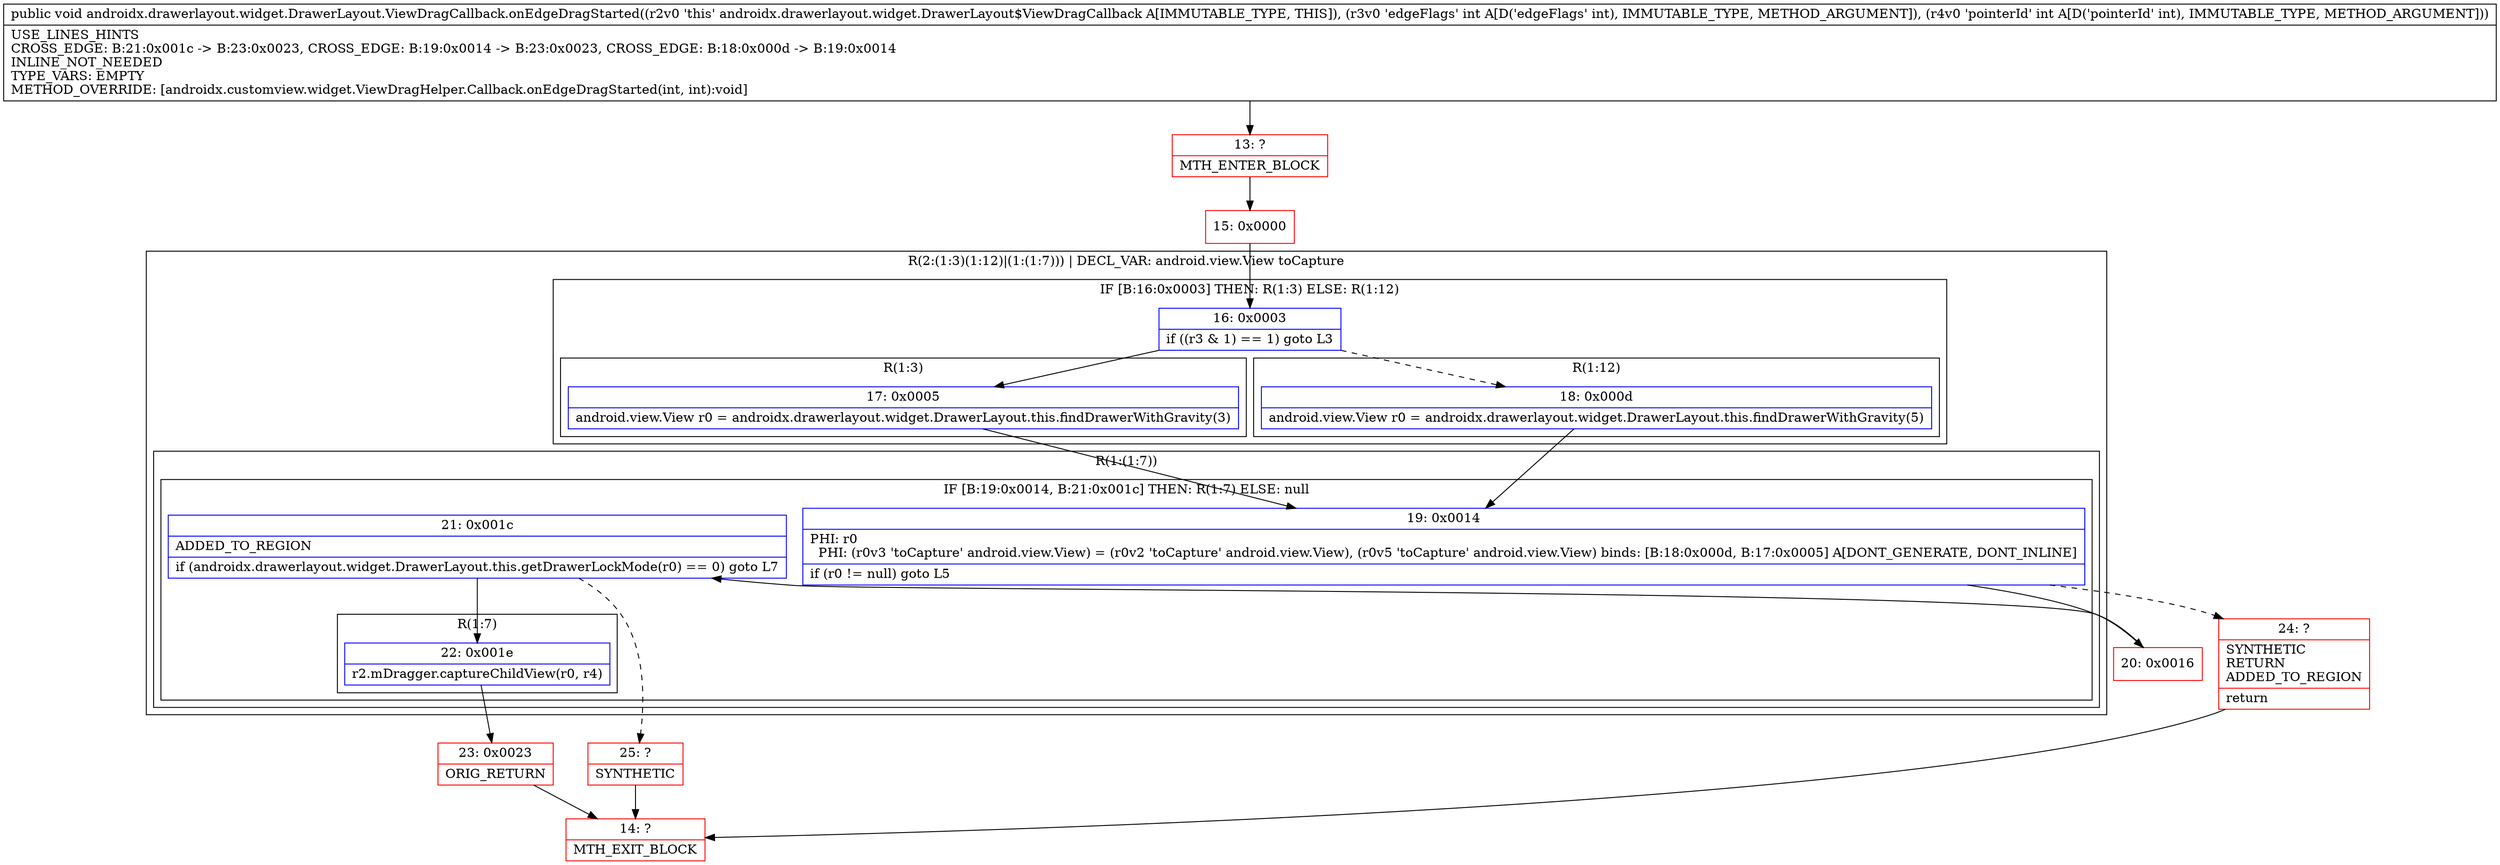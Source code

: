 digraph "CFG forandroidx.drawerlayout.widget.DrawerLayout.ViewDragCallback.onEdgeDragStarted(II)V" {
subgraph cluster_Region_1044551122 {
label = "R(2:(1:3)(1:12)|(1:(1:7))) | DECL_VAR: android.view.View toCapture\l";
node [shape=record,color=blue];
subgraph cluster_IfRegion_1098283190 {
label = "IF [B:16:0x0003] THEN: R(1:3) ELSE: R(1:12)";
node [shape=record,color=blue];
Node_16 [shape=record,label="{16\:\ 0x0003|if ((r3 & 1) == 1) goto L3\l}"];
subgraph cluster_Region_1119950008 {
label = "R(1:3)";
node [shape=record,color=blue];
Node_17 [shape=record,label="{17\:\ 0x0005|android.view.View r0 = androidx.drawerlayout.widget.DrawerLayout.this.findDrawerWithGravity(3)\l}"];
}
subgraph cluster_Region_232050289 {
label = "R(1:12)";
node [shape=record,color=blue];
Node_18 [shape=record,label="{18\:\ 0x000d|android.view.View r0 = androidx.drawerlayout.widget.DrawerLayout.this.findDrawerWithGravity(5)\l}"];
}
}
subgraph cluster_Region_478887483 {
label = "R(1:(1:7))";
node [shape=record,color=blue];
subgraph cluster_IfRegion_1678004506 {
label = "IF [B:19:0x0014, B:21:0x001c] THEN: R(1:7) ELSE: null";
node [shape=record,color=blue];
Node_19 [shape=record,label="{19\:\ 0x0014|PHI: r0 \l  PHI: (r0v3 'toCapture' android.view.View) = (r0v2 'toCapture' android.view.View), (r0v5 'toCapture' android.view.View) binds: [B:18:0x000d, B:17:0x0005] A[DONT_GENERATE, DONT_INLINE]\l|if (r0 != null) goto L5\l}"];
Node_21 [shape=record,label="{21\:\ 0x001c|ADDED_TO_REGION\l|if (androidx.drawerlayout.widget.DrawerLayout.this.getDrawerLockMode(r0) == 0) goto L7\l}"];
subgraph cluster_Region_1312990285 {
label = "R(1:7)";
node [shape=record,color=blue];
Node_22 [shape=record,label="{22\:\ 0x001e|r2.mDragger.captureChildView(r0, r4)\l}"];
}
}
}
}
Node_13 [shape=record,color=red,label="{13\:\ ?|MTH_ENTER_BLOCK\l}"];
Node_15 [shape=record,color=red,label="{15\:\ 0x0000}"];
Node_20 [shape=record,color=red,label="{20\:\ 0x0016}"];
Node_23 [shape=record,color=red,label="{23\:\ 0x0023|ORIG_RETURN\l}"];
Node_14 [shape=record,color=red,label="{14\:\ ?|MTH_EXIT_BLOCK\l}"];
Node_25 [shape=record,color=red,label="{25\:\ ?|SYNTHETIC\l}"];
Node_24 [shape=record,color=red,label="{24\:\ ?|SYNTHETIC\lRETURN\lADDED_TO_REGION\l|return\l}"];
MethodNode[shape=record,label="{public void androidx.drawerlayout.widget.DrawerLayout.ViewDragCallback.onEdgeDragStarted((r2v0 'this' androidx.drawerlayout.widget.DrawerLayout$ViewDragCallback A[IMMUTABLE_TYPE, THIS]), (r3v0 'edgeFlags' int A[D('edgeFlags' int), IMMUTABLE_TYPE, METHOD_ARGUMENT]), (r4v0 'pointerId' int A[D('pointerId' int), IMMUTABLE_TYPE, METHOD_ARGUMENT]))  | USE_LINES_HINTS\lCROSS_EDGE: B:21:0x001c \-\> B:23:0x0023, CROSS_EDGE: B:19:0x0014 \-\> B:23:0x0023, CROSS_EDGE: B:18:0x000d \-\> B:19:0x0014\lINLINE_NOT_NEEDED\lTYPE_VARS: EMPTY\lMETHOD_OVERRIDE: [androidx.customview.widget.ViewDragHelper.Callback.onEdgeDragStarted(int, int):void]\l}"];
MethodNode -> Node_13;Node_16 -> Node_17;
Node_16 -> Node_18[style=dashed];
Node_17 -> Node_19;
Node_18 -> Node_19;
Node_19 -> Node_20;
Node_19 -> Node_24[style=dashed];
Node_21 -> Node_22;
Node_21 -> Node_25[style=dashed];
Node_22 -> Node_23;
Node_13 -> Node_15;
Node_15 -> Node_16;
Node_20 -> Node_21;
Node_23 -> Node_14;
Node_25 -> Node_14;
Node_24 -> Node_14;
}

